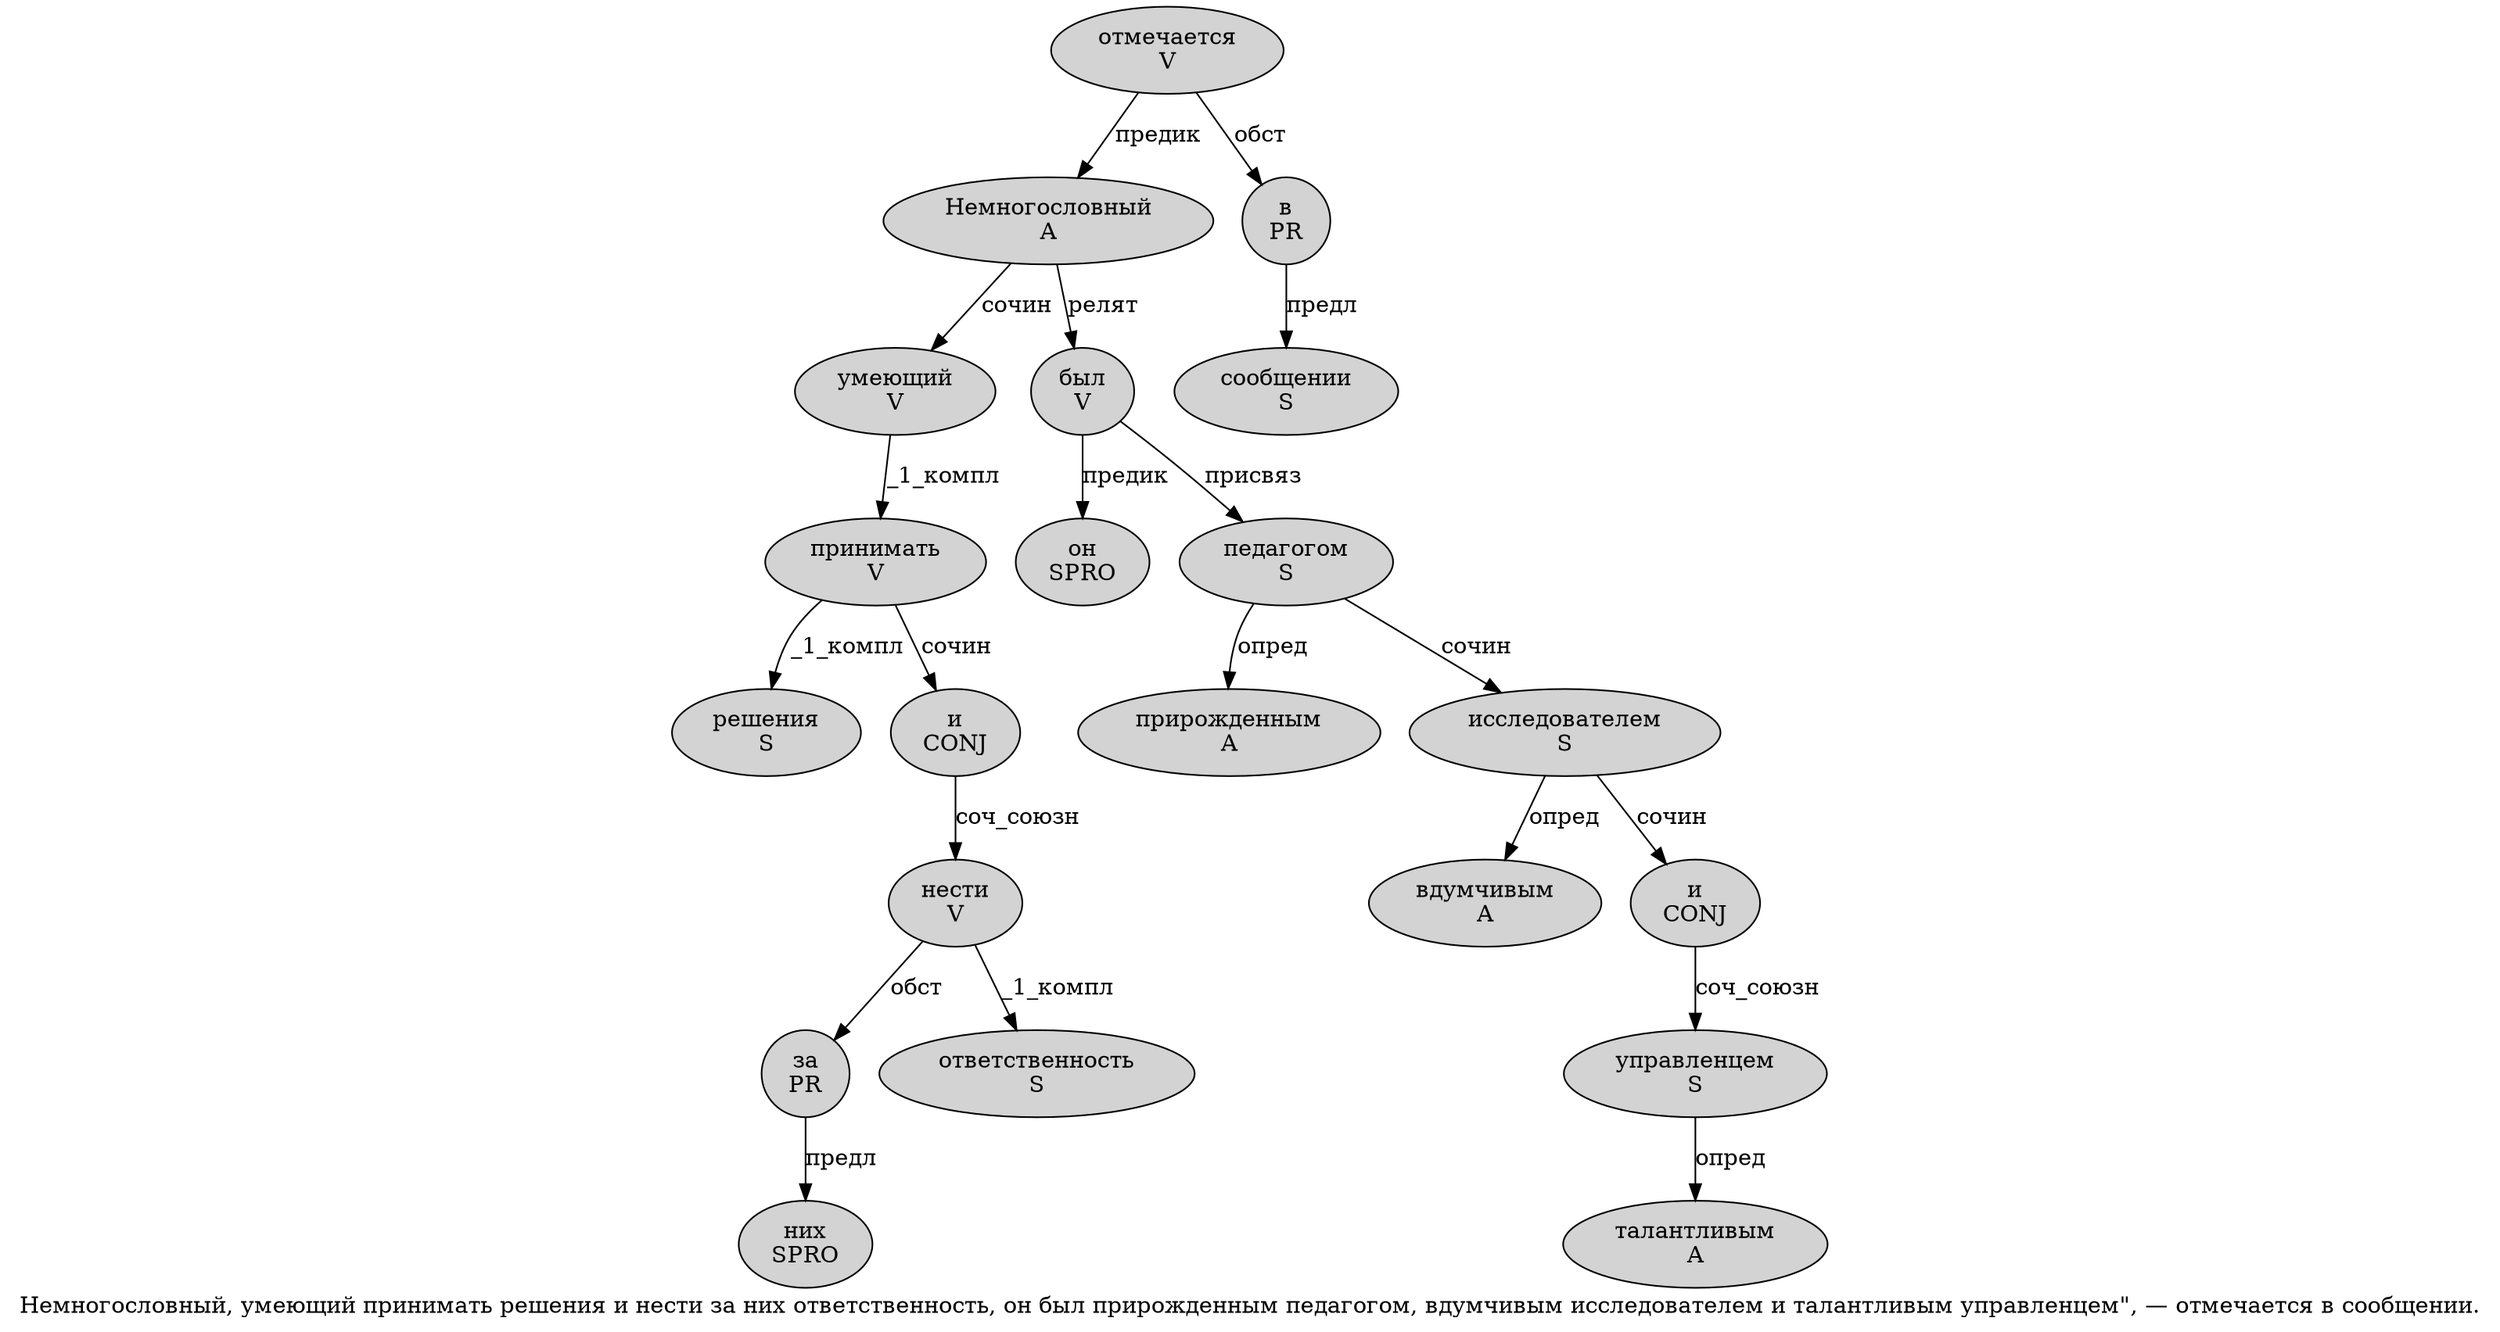 digraph SENTENCE_194 {
	graph [label="Немногословный, умеющий принимать решения и нести за них ответственность, он был прирожденным педагогом, вдумчивым исследователем и талантливым управленцем\", — отмечается в сообщении."]
	node [style=filled]
		0 [label="Немногословный
A" color="" fillcolor=lightgray penwidth=1 shape=ellipse]
		2 [label="умеющий
V" color="" fillcolor=lightgray penwidth=1 shape=ellipse]
		3 [label="принимать
V" color="" fillcolor=lightgray penwidth=1 shape=ellipse]
		4 [label="решения
S" color="" fillcolor=lightgray penwidth=1 shape=ellipse]
		5 [label="и
CONJ" color="" fillcolor=lightgray penwidth=1 shape=ellipse]
		6 [label="нести
V" color="" fillcolor=lightgray penwidth=1 shape=ellipse]
		7 [label="за
PR" color="" fillcolor=lightgray penwidth=1 shape=ellipse]
		8 [label="них
SPRO" color="" fillcolor=lightgray penwidth=1 shape=ellipse]
		9 [label="ответственность
S" color="" fillcolor=lightgray penwidth=1 shape=ellipse]
		11 [label="он
SPRO" color="" fillcolor=lightgray penwidth=1 shape=ellipse]
		12 [label="был
V" color="" fillcolor=lightgray penwidth=1 shape=ellipse]
		13 [label="прирожденным
A" color="" fillcolor=lightgray penwidth=1 shape=ellipse]
		14 [label="педагогом
S" color="" fillcolor=lightgray penwidth=1 shape=ellipse]
		16 [label="вдумчивым
A" color="" fillcolor=lightgray penwidth=1 shape=ellipse]
		17 [label="исследователем
S" color="" fillcolor=lightgray penwidth=1 shape=ellipse]
		18 [label="и
CONJ" color="" fillcolor=lightgray penwidth=1 shape=ellipse]
		19 [label="талантливым
A" color="" fillcolor=lightgray penwidth=1 shape=ellipse]
		20 [label="управленцем
S" color="" fillcolor=lightgray penwidth=1 shape=ellipse]
		24 [label="отмечается
V" color="" fillcolor=lightgray penwidth=1 shape=ellipse]
		25 [label="в
PR" color="" fillcolor=lightgray penwidth=1 shape=ellipse]
		26 [label="сообщении
S" color="" fillcolor=lightgray penwidth=1 shape=ellipse]
			25 -> 26 [label="предл"]
			6 -> 7 [label="обст"]
			6 -> 9 [label="_1_компл"]
			18 -> 20 [label="соч_союзн"]
			5 -> 6 [label="соч_союзн"]
			2 -> 3 [label="_1_компл"]
			3 -> 4 [label="_1_компл"]
			3 -> 5 [label="сочин"]
			24 -> 0 [label="предик"]
			24 -> 25 [label="обст"]
			7 -> 8 [label="предл"]
			0 -> 2 [label="сочин"]
			0 -> 12 [label="релят"]
			20 -> 19 [label="опред"]
			17 -> 16 [label="опред"]
			17 -> 18 [label="сочин"]
			12 -> 11 [label="предик"]
			12 -> 14 [label="присвяз"]
			14 -> 13 [label="опред"]
			14 -> 17 [label="сочин"]
}